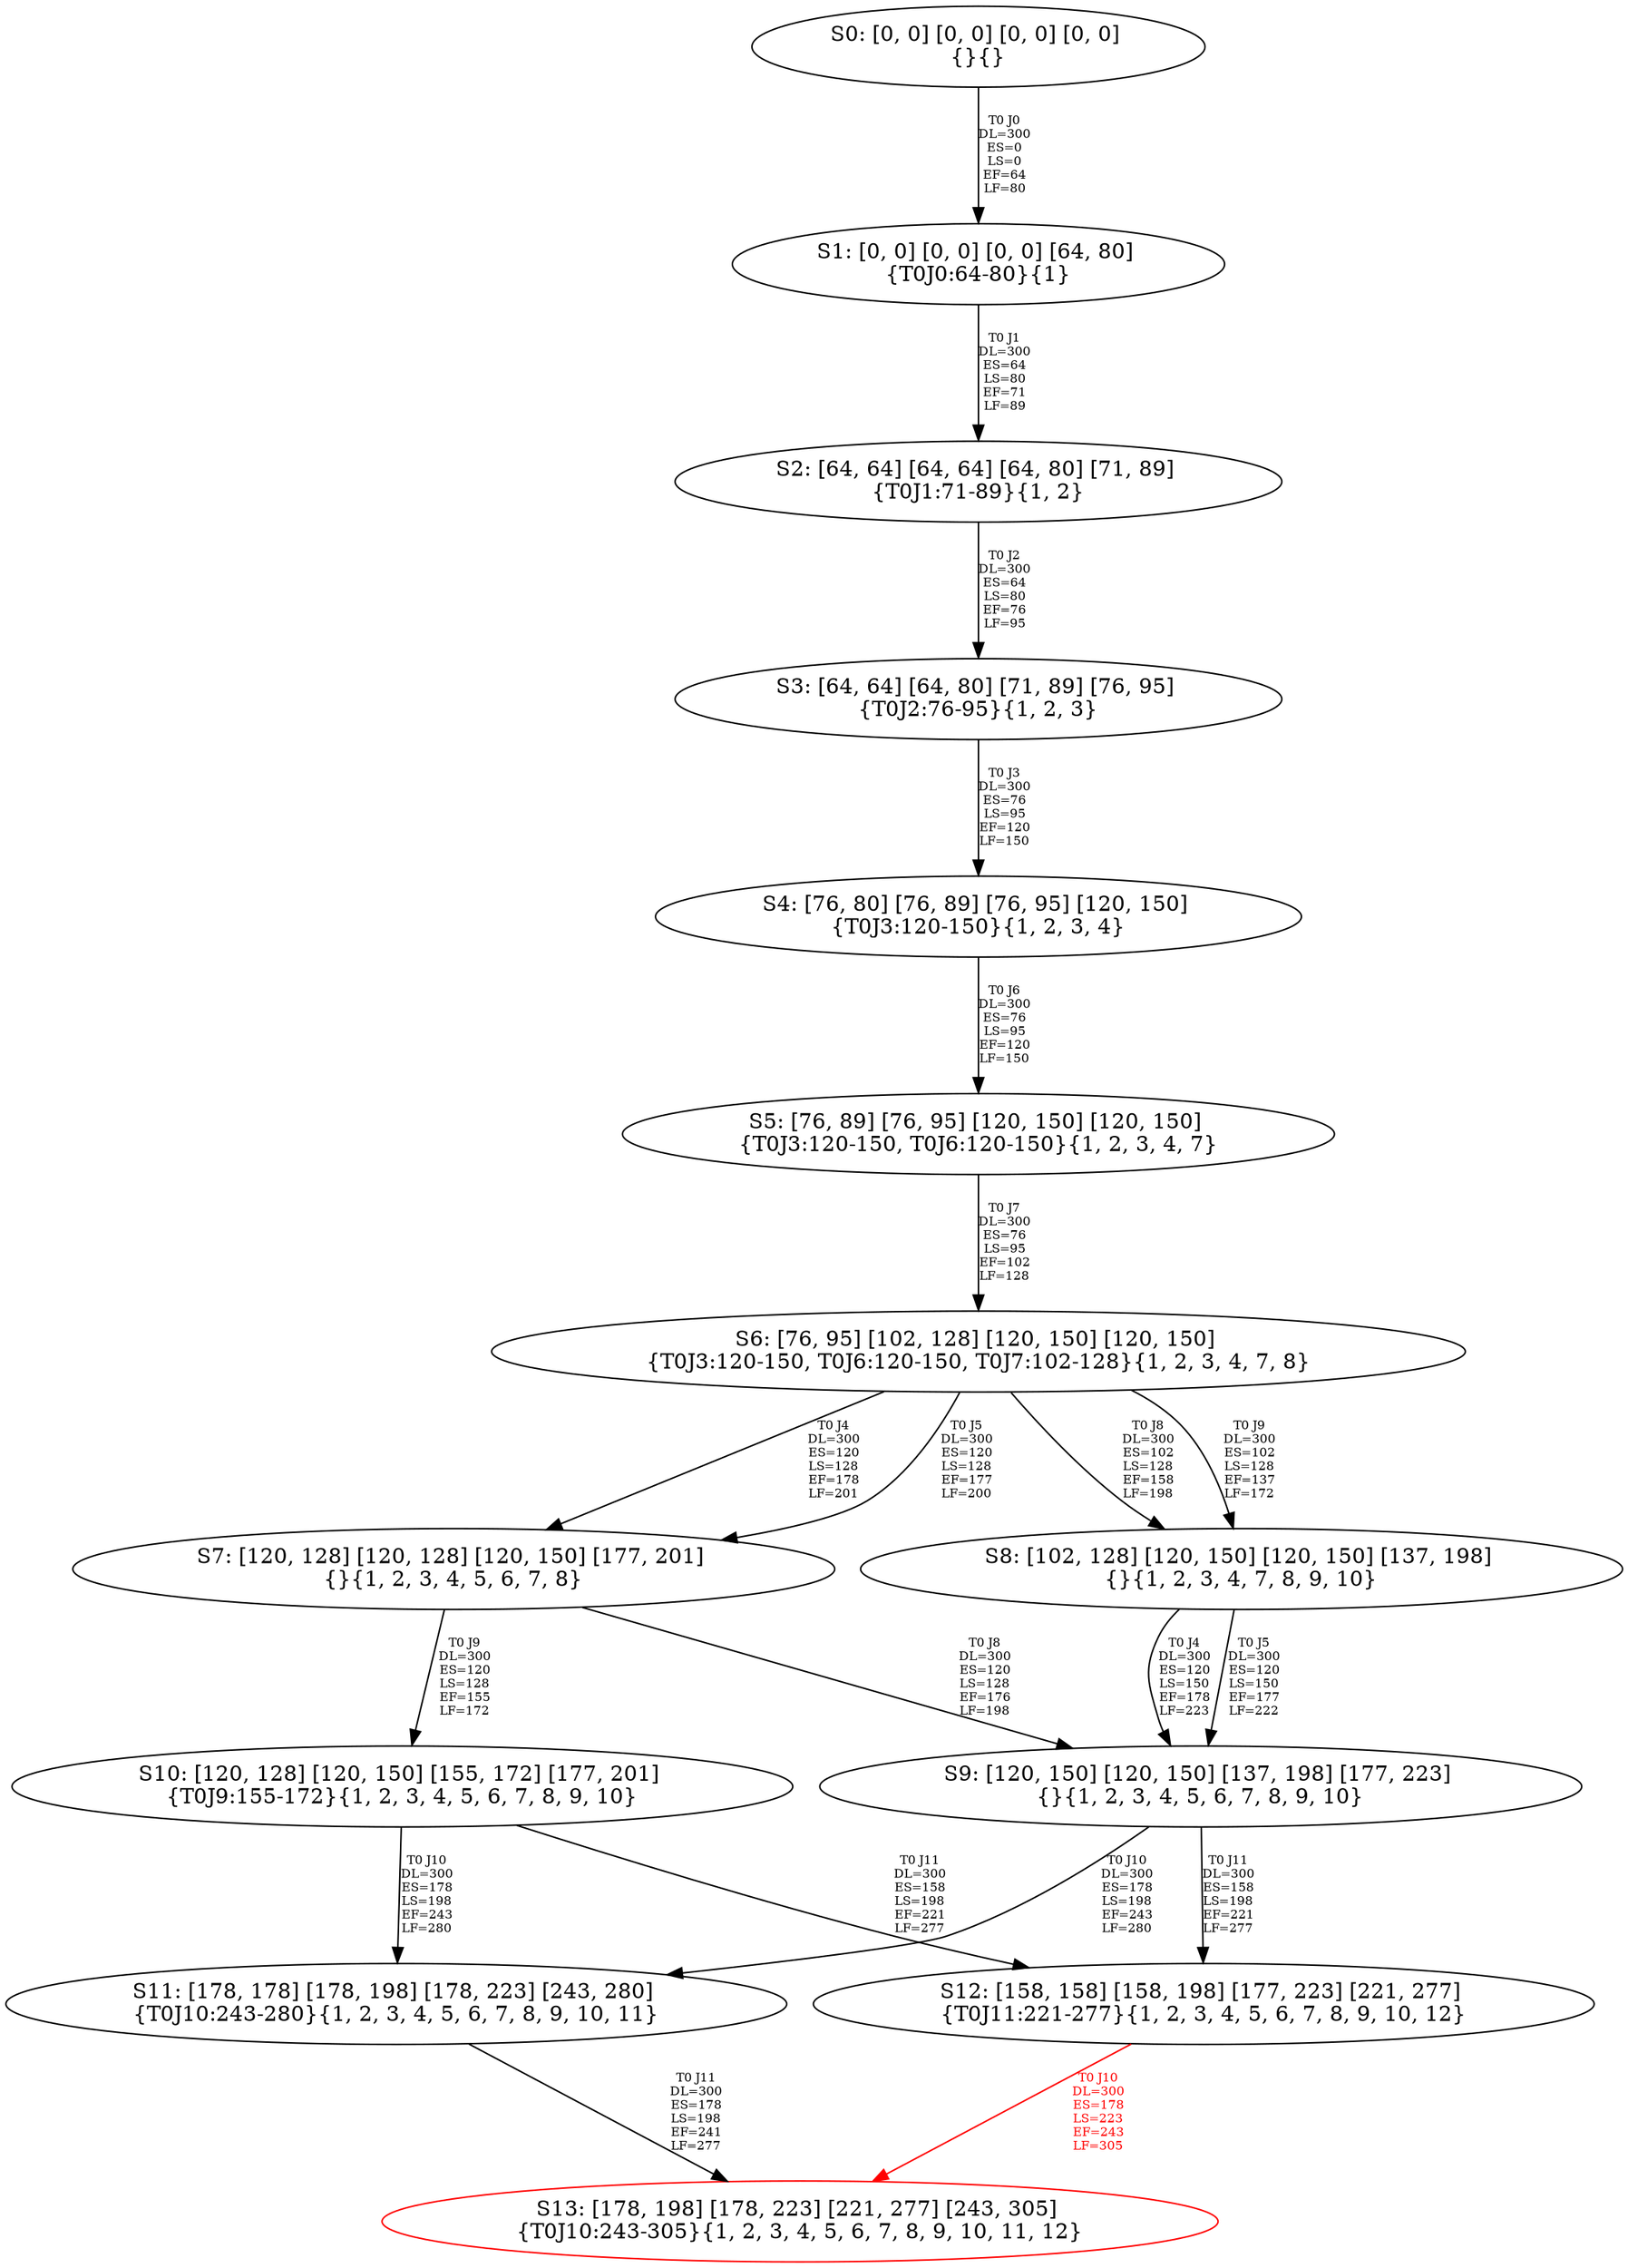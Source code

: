 digraph {
	S0[label="S0: [0, 0] [0, 0] [0, 0] [0, 0] \n{}{}"];
	S1[label="S1: [0, 0] [0, 0] [0, 0] [64, 80] \n{T0J0:64-80}{1}"];
	S2[label="S2: [64, 64] [64, 64] [64, 80] [71, 89] \n{T0J1:71-89}{1, 2}"];
	S3[label="S3: [64, 64] [64, 80] [71, 89] [76, 95] \n{T0J2:76-95}{1, 2, 3}"];
	S4[label="S4: [76, 80] [76, 89] [76, 95] [120, 150] \n{T0J3:120-150}{1, 2, 3, 4}"];
	S5[label="S5: [76, 89] [76, 95] [120, 150] [120, 150] \n{T0J3:120-150, T0J6:120-150}{1, 2, 3, 4, 7}"];
	S6[label="S6: [76, 95] [102, 128] [120, 150] [120, 150] \n{T0J3:120-150, T0J6:120-150, T0J7:102-128}{1, 2, 3, 4, 7, 8}"];
	S7[label="S7: [120, 128] [120, 128] [120, 150] [177, 201] \n{}{1, 2, 3, 4, 5, 6, 7, 8}"];
	S8[label="S8: [102, 128] [120, 150] [120, 150] [137, 198] \n{}{1, 2, 3, 4, 7, 8, 9, 10}"];
	S9[label="S9: [120, 150] [120, 150] [137, 198] [177, 223] \n{}{1, 2, 3, 4, 5, 6, 7, 8, 9, 10}"];
	S10[label="S10: [120, 128] [120, 150] [155, 172] [177, 201] \n{T0J9:155-172}{1, 2, 3, 4, 5, 6, 7, 8, 9, 10}"];
	S11[label="S11: [178, 178] [178, 198] [178, 223] [243, 280] \n{T0J10:243-280}{1, 2, 3, 4, 5, 6, 7, 8, 9, 10, 11}"];
	S12[label="S12: [158, 158] [158, 198] [177, 223] [221, 277] \n{T0J11:221-277}{1, 2, 3, 4, 5, 6, 7, 8, 9, 10, 12}"];
	S13[label="S13: [178, 198] [178, 223] [221, 277] [243, 305] \n{T0J10:243-305}{1, 2, 3, 4, 5, 6, 7, 8, 9, 10, 11, 12}"];
	S0 -> S1[label="T0 J0\nDL=300\nES=0\nLS=0\nEF=64\nLF=80",fontsize=8];
	S1 -> S2[label="T0 J1\nDL=300\nES=64\nLS=80\nEF=71\nLF=89",fontsize=8];
	S2 -> S3[label="T0 J2\nDL=300\nES=64\nLS=80\nEF=76\nLF=95",fontsize=8];
	S3 -> S4[label="T0 J3\nDL=300\nES=76\nLS=95\nEF=120\nLF=150",fontsize=8];
	S4 -> S5[label="T0 J6\nDL=300\nES=76\nLS=95\nEF=120\nLF=150",fontsize=8];
	S5 -> S6[label="T0 J7\nDL=300\nES=76\nLS=95\nEF=102\nLF=128",fontsize=8];
	S6 -> S7[label="T0 J4\nDL=300\nES=120\nLS=128\nEF=178\nLF=201",fontsize=8];
	S6 -> S7[label="T0 J5\nDL=300\nES=120\nLS=128\nEF=177\nLF=200",fontsize=8];
	S6 -> S8[label="T0 J8\nDL=300\nES=102\nLS=128\nEF=158\nLF=198",fontsize=8];
	S6 -> S8[label="T0 J9\nDL=300\nES=102\nLS=128\nEF=137\nLF=172",fontsize=8];
	S7 -> S9[label="T0 J8\nDL=300\nES=120\nLS=128\nEF=176\nLF=198",fontsize=8];
	S7 -> S10[label="T0 J9\nDL=300\nES=120\nLS=128\nEF=155\nLF=172",fontsize=8];
	S8 -> S9[label="T0 J4\nDL=300\nES=120\nLS=150\nEF=178\nLF=223",fontsize=8];
	S8 -> S9[label="T0 J5\nDL=300\nES=120\nLS=150\nEF=177\nLF=222",fontsize=8];
	S9 -> S11[label="T0 J10\nDL=300\nES=178\nLS=198\nEF=243\nLF=280",fontsize=8];
	S9 -> S12[label="T0 J11\nDL=300\nES=158\nLS=198\nEF=221\nLF=277",fontsize=8];
	S10 -> S11[label="T0 J10\nDL=300\nES=178\nLS=198\nEF=243\nLF=280",fontsize=8];
	S10 -> S12[label="T0 J11\nDL=300\nES=158\nLS=198\nEF=221\nLF=277",fontsize=8];
	S11 -> S13[label="T0 J11\nDL=300\nES=178\nLS=198\nEF=241\nLF=277",fontsize=8];
	S12 -> S13[label="T0 J10\nDL=300\nES=178\nLS=223\nEF=243\nLF=305",color=Red,fontcolor=Red,fontsize=8];
S13[color=Red];
}
